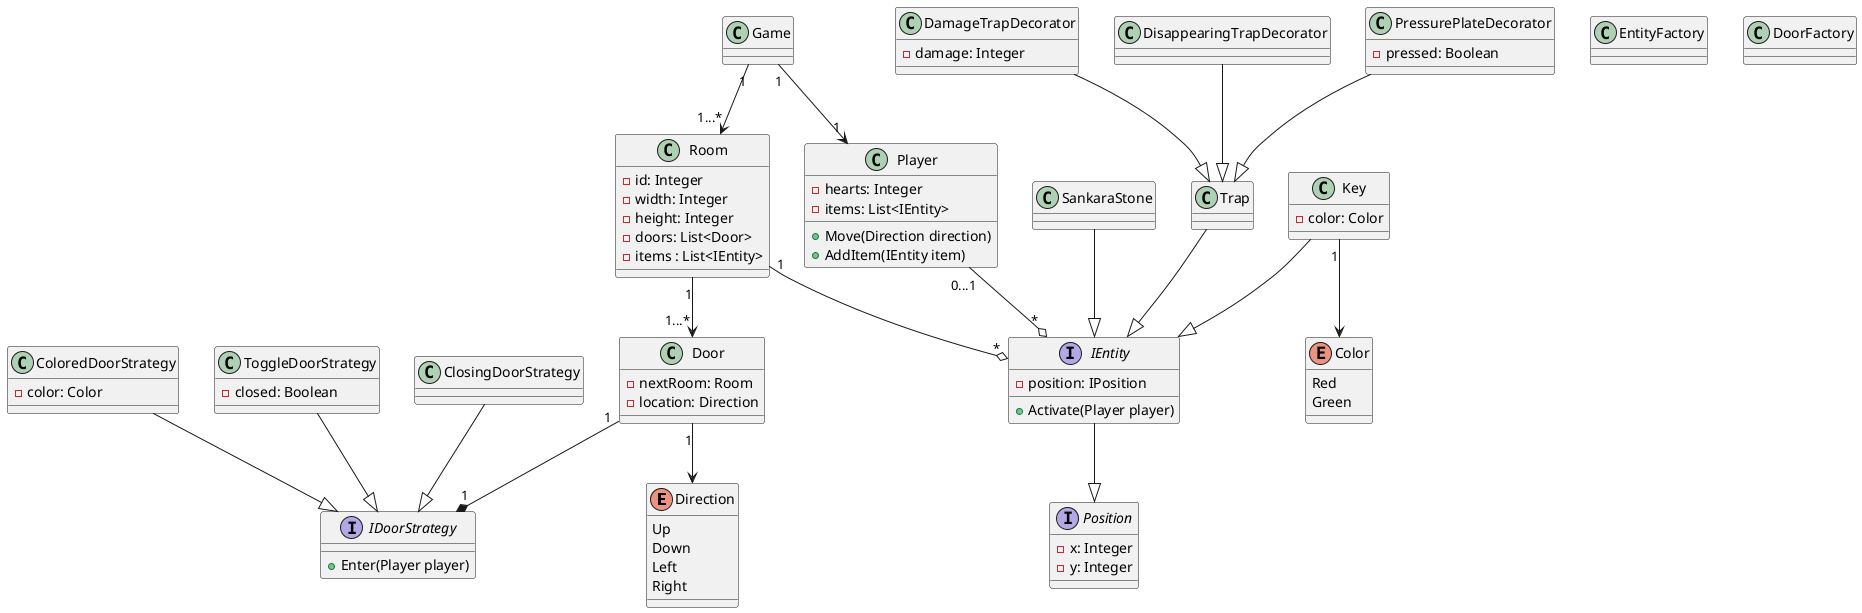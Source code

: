 @startuml temple_of_doom
/' 
  This document contains the class diagram for the 'soon' to be world famous console game called:

  ▄▄▄█████▓▓█████  ███▄ ▄███▓ ██▓███   ██▓    ▓█████     ▒█████    █████▒   ▓█████▄  ▒█████   ▒█████   ███▄ ▄███▓
  ▓  ██▒ ▓▒▓█   ▀ ▓██▒▀█▀ ██▒▓██░  ██▒▓██▒    ▓█   ▀    ▒██▒  ██▒▓██   ▒    ▒██▀ ██▌▒██▒  ██▒▒██▒  ██▒▓██▒▀█▀ ██▒
  ▒ ▓██░ ▒░▒███   ▓██    ▓██░▓██░ ██▓▒▒██░    ▒███      ▒██░  ██▒▒████ ░    ░██   █▌▒██░  ██▒▒██░  ██▒▓██    ▓██░
  ░ ▓██▓ ░ ▒▓█  ▄ ▒██    ▒██ ▒██▄█▓▒ ▒▒██░    ▒▓█  ▄    ▒██   ██░░▓█▒  ░    ░▓█▄   ▌▒██   ██░▒██   ██░▒██    ▒██ 
    ▒██▒ ░ ░▒████▒▒██▒   ░██▒▒██▒ ░  ░░██████▒░▒████▒   ░ ████▓▒░░▒█░       ░▒████▓ ░ ████▓▒░░ ████▓▒░▒██▒   ░██▒
    ▒ ░░   ░░ ▒░ ░░ ▒░   ░  ░▒▓▒░ ░  ░░ ▒░▓  ░░░ ▒░ ░   ░ ▒░▒░▒░  ▒ ░        ▒▒▓  ▒ ░ ▒░▒░▒░ ░ ▒░▒░▒░ ░ ▒░   ░  ░
      ░     ░ ░  ░░  ░      ░░▒ ░     ░ ░ ▒  ░ ░ ░  ░     ░ ▒ ▒░  ░          ░ ▒  ▒   ░ ▒ ▒░   ░ ▒ ▒░ ░  ░      ░
    ░         ░   ░      ░   ░░         ░ ░      ░      ░ ░ ░ ▒   ░ ░        ░ ░  ░ ░ ░ ░ ▒  ░ ░ ░ ▒  ░      ░   
              ░  ░       ░                ░  ░   ░  ░       ░ ░                ░        ░ ░      ░ ░         ░   
                                                                            ░                         
  For information on the syntax, please visit https://plantuml.com/class-diagram!
'/

/' 1. Enums '/

enum Direction {
  Up
  Down
  Left
  Right
}

enum Color {
  Red
  Green
}

/' 2. Interfaces '/

interface Position {
  - x: Integer
  - y: Integer
}

interface IEntity {
  - position: IPosition
  + Activate(Player player)
}

interface IDoorStrategy {
  + Enter(Player player)
}

/' 3. Classes '/

class Game

class Player {
  - hearts: Integer
  - items: List<IEntity>
  + Move(Direction direction)
  + AddItem(IEntity item)
}

class Room {
  - id: Integer
  - width: Integer
  - height: Integer
  - doors: List<Door>
  - items : List<IEntity>
}

class Door {
  - nextRoom: Room
  - location: Direction
}

class ColoredDoorStrategy {
  - color: Color
}

class ToggleDoorStrategy {
  - closed: Boolean
}

class ClosingDoorStrategy

class Key {
  - color: Color
}

class SankaraStone 

class Trap

class DamageTrapDecorator {
  - damage: Integer
}

class DisappearingTrapDecorator

class PressurePlateDecorator {
  - pressed: Boolean
}


/' Factories '/
class EntityFactory
class DoorFactory

/' Relations '/

Key "1" --> Color
Door "1" --> Direction
Game "1" --> "1" Player
Game "1" --> "1...*" Room
Room "1" --> "1...*" Door

Room "1" --o "*" IEntity
Player "0...1" --o "*" IEntity
Door "1" --* "1" IDoorStrategy

Key --|> IEntity
Trap --|> IEntity
IEntity --|> Position
SankaraStone --|> IEntity

DamageTrapDecorator --|> Trap
PressurePlateDecorator --|> Trap
DisappearingTrapDecorator --|> Trap

ColoredDoorStrategy --|> IDoorStrategy
ToggleDoorStrategy --|> IDoorStrategy
ClosingDoorStrategy --|> IDoorStrategy
@enduml